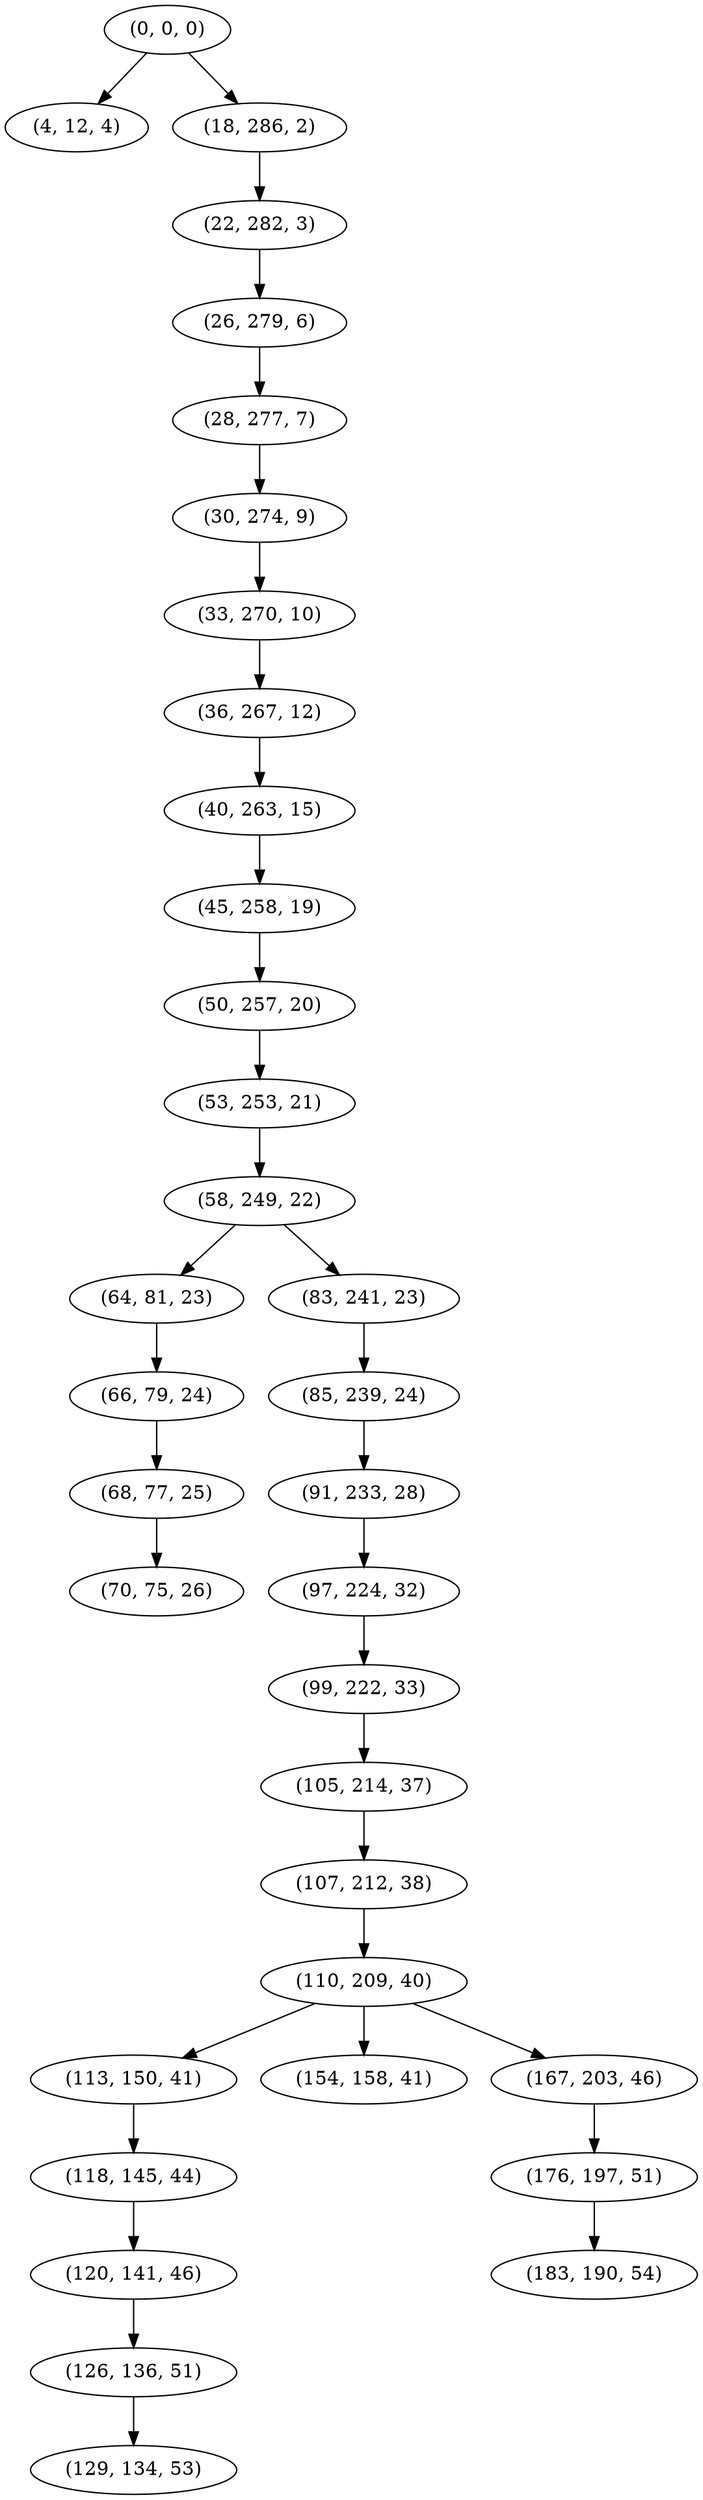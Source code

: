 digraph tree {
    "(0, 0, 0)";
    "(4, 12, 4)";
    "(18, 286, 2)";
    "(22, 282, 3)";
    "(26, 279, 6)";
    "(28, 277, 7)";
    "(30, 274, 9)";
    "(33, 270, 10)";
    "(36, 267, 12)";
    "(40, 263, 15)";
    "(45, 258, 19)";
    "(50, 257, 20)";
    "(53, 253, 21)";
    "(58, 249, 22)";
    "(64, 81, 23)";
    "(66, 79, 24)";
    "(68, 77, 25)";
    "(70, 75, 26)";
    "(83, 241, 23)";
    "(85, 239, 24)";
    "(91, 233, 28)";
    "(97, 224, 32)";
    "(99, 222, 33)";
    "(105, 214, 37)";
    "(107, 212, 38)";
    "(110, 209, 40)";
    "(113, 150, 41)";
    "(118, 145, 44)";
    "(120, 141, 46)";
    "(126, 136, 51)";
    "(129, 134, 53)";
    "(154, 158, 41)";
    "(167, 203, 46)";
    "(176, 197, 51)";
    "(183, 190, 54)";
    "(0, 0, 0)" -> "(4, 12, 4)";
    "(0, 0, 0)" -> "(18, 286, 2)";
    "(18, 286, 2)" -> "(22, 282, 3)";
    "(22, 282, 3)" -> "(26, 279, 6)";
    "(26, 279, 6)" -> "(28, 277, 7)";
    "(28, 277, 7)" -> "(30, 274, 9)";
    "(30, 274, 9)" -> "(33, 270, 10)";
    "(33, 270, 10)" -> "(36, 267, 12)";
    "(36, 267, 12)" -> "(40, 263, 15)";
    "(40, 263, 15)" -> "(45, 258, 19)";
    "(45, 258, 19)" -> "(50, 257, 20)";
    "(50, 257, 20)" -> "(53, 253, 21)";
    "(53, 253, 21)" -> "(58, 249, 22)";
    "(58, 249, 22)" -> "(64, 81, 23)";
    "(58, 249, 22)" -> "(83, 241, 23)";
    "(64, 81, 23)" -> "(66, 79, 24)";
    "(66, 79, 24)" -> "(68, 77, 25)";
    "(68, 77, 25)" -> "(70, 75, 26)";
    "(83, 241, 23)" -> "(85, 239, 24)";
    "(85, 239, 24)" -> "(91, 233, 28)";
    "(91, 233, 28)" -> "(97, 224, 32)";
    "(97, 224, 32)" -> "(99, 222, 33)";
    "(99, 222, 33)" -> "(105, 214, 37)";
    "(105, 214, 37)" -> "(107, 212, 38)";
    "(107, 212, 38)" -> "(110, 209, 40)";
    "(110, 209, 40)" -> "(113, 150, 41)";
    "(110, 209, 40)" -> "(154, 158, 41)";
    "(110, 209, 40)" -> "(167, 203, 46)";
    "(113, 150, 41)" -> "(118, 145, 44)";
    "(118, 145, 44)" -> "(120, 141, 46)";
    "(120, 141, 46)" -> "(126, 136, 51)";
    "(126, 136, 51)" -> "(129, 134, 53)";
    "(167, 203, 46)" -> "(176, 197, 51)";
    "(176, 197, 51)" -> "(183, 190, 54)";
}
